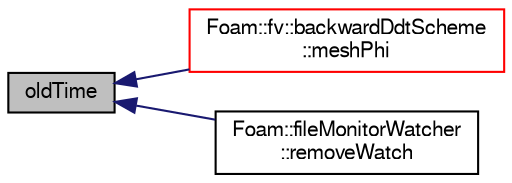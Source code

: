 digraph "oldTime"
{
  bgcolor="transparent";
  edge [fontname="FreeSans",fontsize="10",labelfontname="FreeSans",labelfontsize="10"];
  node [fontname="FreeSans",fontsize="10",shape=record];
  rankdir="LR";
  Node314 [label="oldTime",height=0.2,width=0.4,color="black", fillcolor="grey75", style="filled", fontcolor="black"];
  Node314 -> Node315 [dir="back",color="midnightblue",fontsize="10",style="solid",fontname="FreeSans"];
  Node315 [label="Foam::fv::backwardDdtScheme\l::meshPhi",height=0.2,width=0.4,color="red",URL="$a22466.html#ab9b3ec36b13f0ff78f35c1f7e43729a0"];
  Node314 -> Node317 [dir="back",color="midnightblue",fontsize="10",style="solid",fontname="FreeSans"];
  Node317 [label="Foam::fileMonitorWatcher\l::removeWatch",height=0.2,width=0.4,color="black",URL="$a28522.html#af6bc3601e2d872659eb08a6ce125e4b8"];
}
